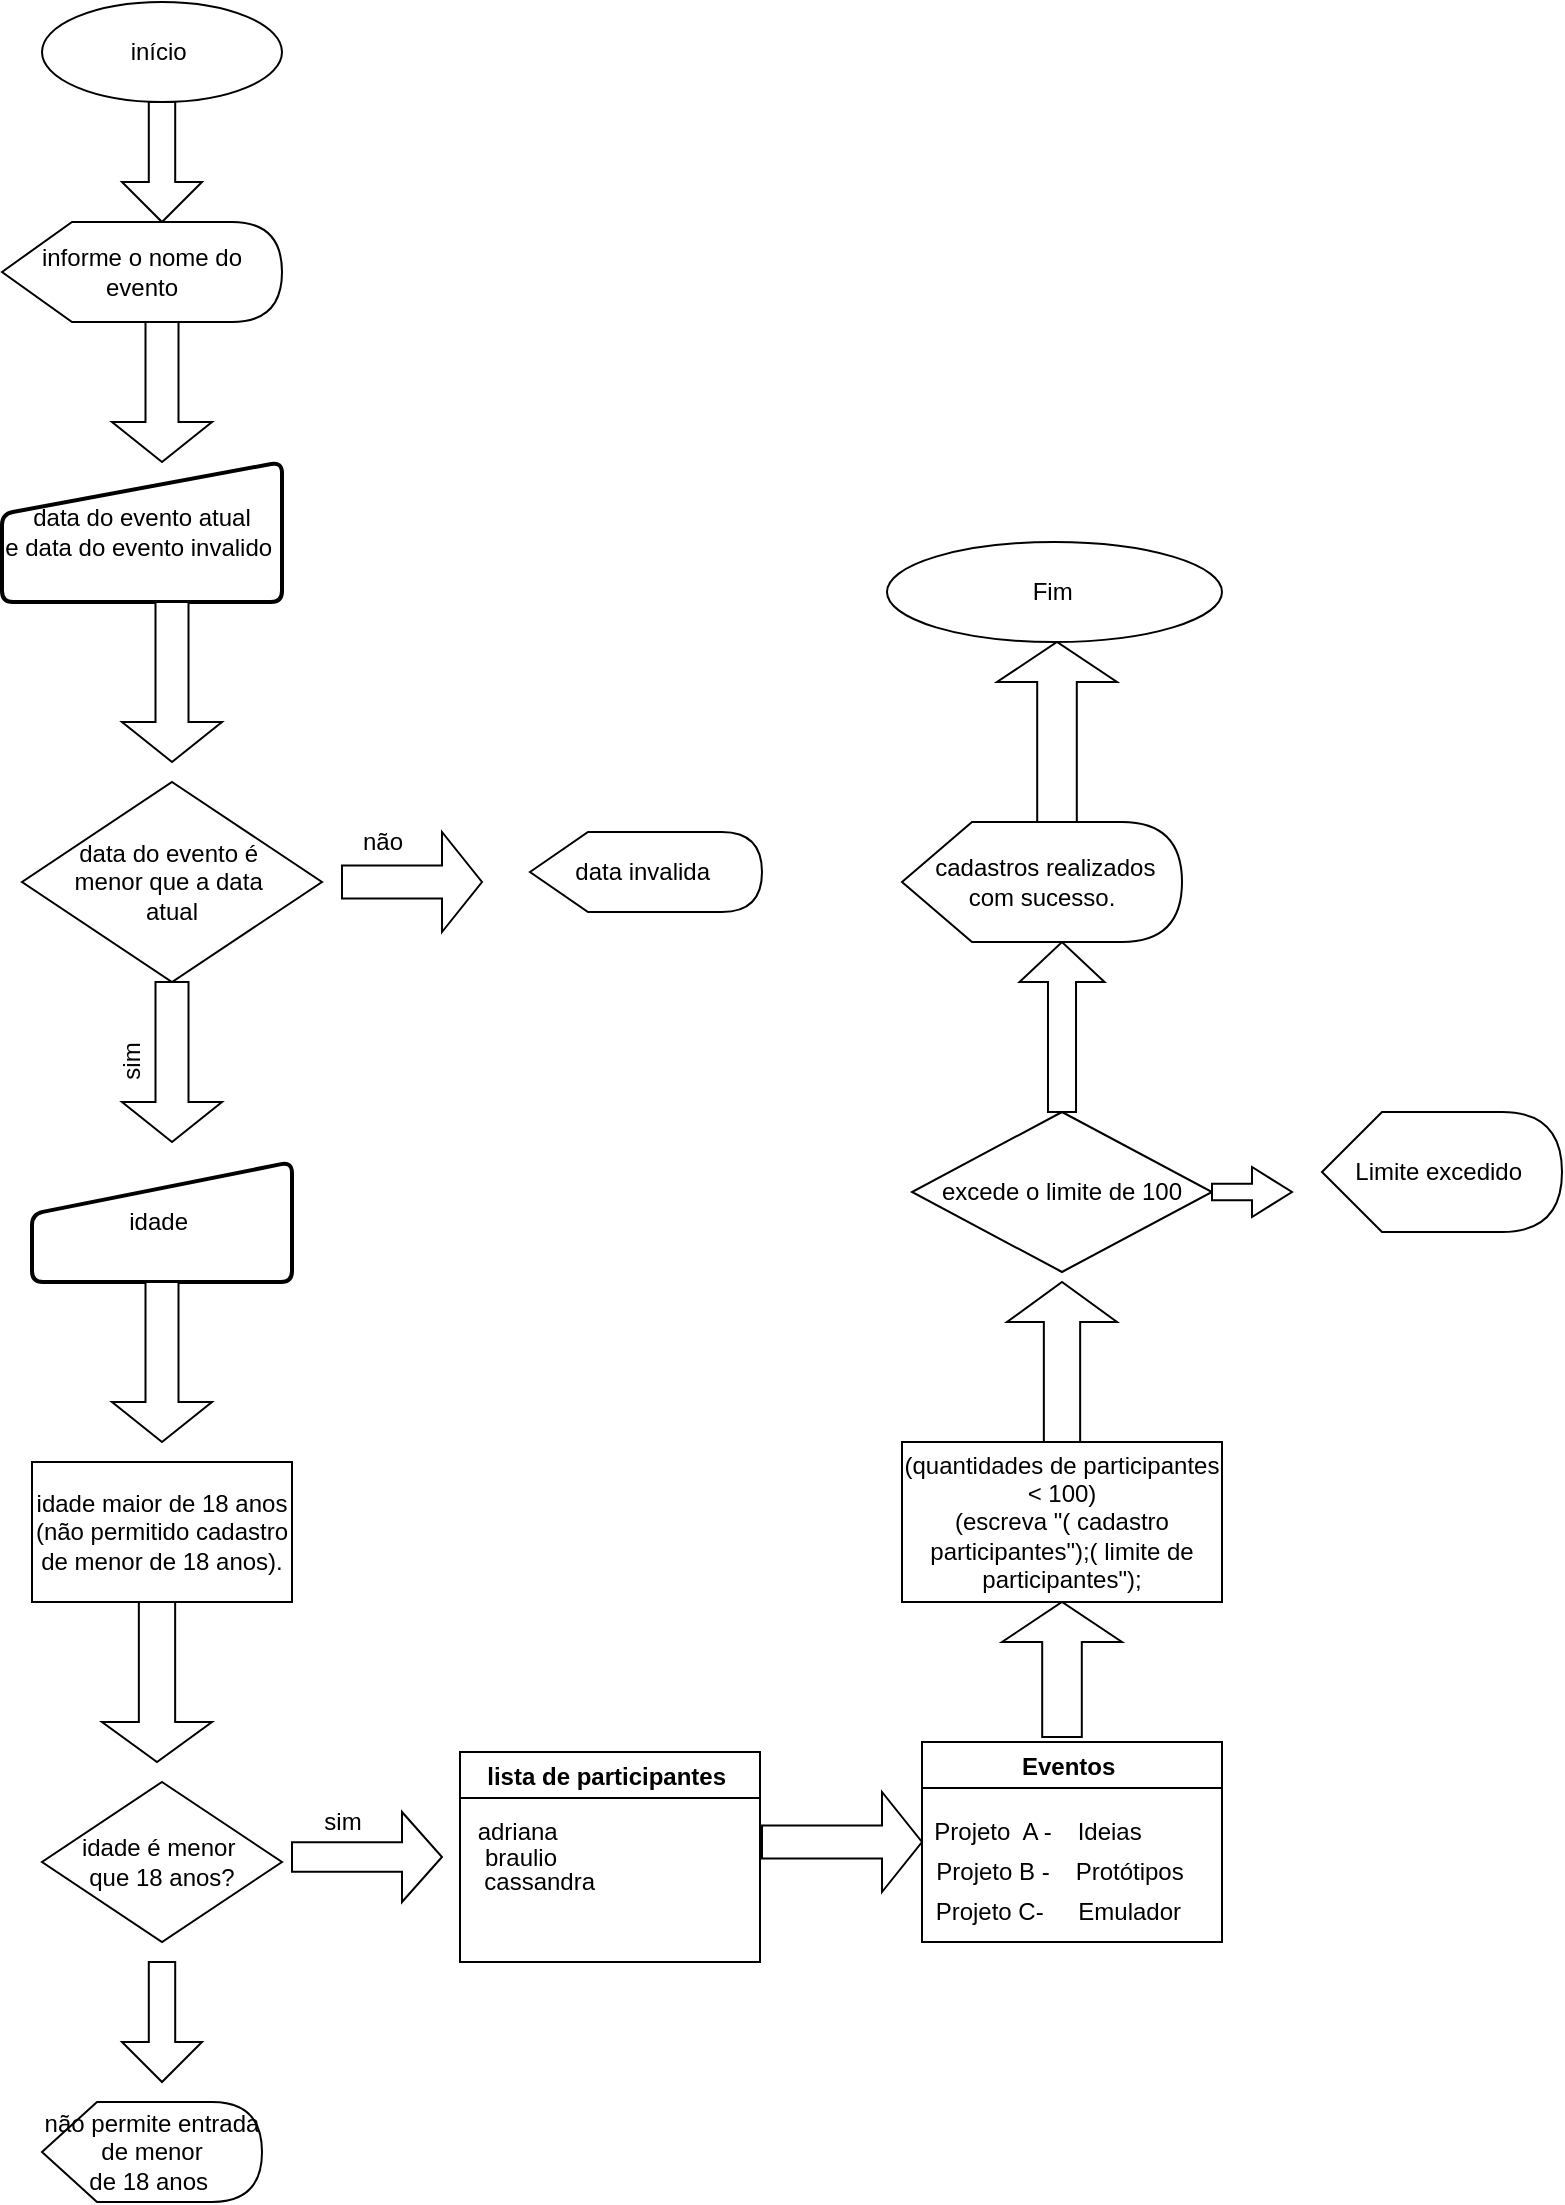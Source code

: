 <mxfile version="15.0.6" type="github"><diagram id="lEM92_KM1wv6VIslC_WT" name="Page-1"><mxGraphModel dx="868" dy="521" grid="1" gridSize="10" guides="1" tooltips="1" connect="1" arrows="1" fold="1" page="1" pageScale="1" pageWidth="827" pageHeight="1169" background="none" math="0" shadow="0"><root><mxCell id="0"/><mxCell id="1" parent="0"/><mxCell id="vh6AO2YDndCFiphCLwHA-2" value="início&amp;nbsp;" style="ellipse;whiteSpace=wrap;html=1;" parent="1" vertex="1"><mxGeometry x="130" y="30" width="120" height="50" as="geometry"/></mxCell><mxCell id="vh6AO2YDndCFiphCLwHA-5" value="" style="html=1;shadow=0;dashed=0;align=center;verticalAlign=middle;shape=mxgraph.arrows2.arrow;dy=0.67;dx=20;notch=0;direction=south;" parent="1" vertex="1"><mxGeometry x="170" y="80" width="40" height="60" as="geometry"/></mxCell><mxCell id="vh6AO2YDndCFiphCLwHA-6" value="informe o nome do evento" style="shape=display;whiteSpace=wrap;html=1;" parent="1" vertex="1"><mxGeometry x="110" y="140" width="140" height="50" as="geometry"/></mxCell><mxCell id="vh6AO2YDndCFiphCLwHA-7" value="" style="html=1;shadow=0;dashed=0;align=center;verticalAlign=middle;shape=mxgraph.arrows2.arrow;dy=0.67;dx=20;notch=0;direction=south;" parent="1" vertex="1"><mxGeometry x="165" y="190" width="50" height="70" as="geometry"/></mxCell><mxCell id="vh6AO2YDndCFiphCLwHA-8" value="data do evento atual&lt;br&gt;e data do evento invalido&amp;nbsp;" style="html=1;strokeWidth=2;shape=manualInput;whiteSpace=wrap;rounded=1;size=26;arcSize=11;" parent="1" vertex="1"><mxGeometry x="110" y="260" width="140" height="70" as="geometry"/></mxCell><mxCell id="vh6AO2YDndCFiphCLwHA-11" value="" style="html=1;shadow=0;dashed=0;align=center;verticalAlign=middle;shape=mxgraph.arrows2.arrow;dy=0.67;dx=20;notch=0;direction=south;" parent="1" vertex="1"><mxGeometry x="170" y="330" width="50" height="80" as="geometry"/></mxCell><mxCell id="vh6AO2YDndCFiphCLwHA-12" value="data do evento é&amp;nbsp;&lt;br&gt;menor que a data&amp;nbsp;&lt;br&gt;atual" style="rhombus;whiteSpace=wrap;html=1;" parent="1" vertex="1"><mxGeometry x="120" y="420" width="150" height="100" as="geometry"/></mxCell><mxCell id="vh6AO2YDndCFiphCLwHA-13" value="" style="html=1;shadow=0;dashed=0;align=center;verticalAlign=middle;shape=mxgraph.arrows2.arrow;dy=0.67;dx=20;notch=0;direction=south;" parent="1" vertex="1"><mxGeometry x="170" y="520" width="50" height="80" as="geometry"/></mxCell><mxCell id="vh6AO2YDndCFiphCLwHA-16" value="sim" style="text;html=1;align=center;verticalAlign=middle;resizable=0;points=[];autosize=1;strokeColor=none;fillColor=none;rotation=270;" parent="1" vertex="1"><mxGeometry x="160" y="550" width="30" height="20" as="geometry"/></mxCell><mxCell id="vh6AO2YDndCFiphCLwHA-18" value="" style="html=1;shadow=0;dashed=0;align=center;verticalAlign=middle;shape=mxgraph.arrows2.arrow;dy=0.67;dx=20;notch=0;" parent="1" vertex="1"><mxGeometry x="280" y="445" width="70" height="50" as="geometry"/></mxCell><mxCell id="vh6AO2YDndCFiphCLwHA-19" value="não" style="text;html=1;align=center;verticalAlign=middle;resizable=0;points=[];autosize=1;strokeColor=none;fillColor=none;" parent="1" vertex="1"><mxGeometry x="280" y="440" width="40" height="20" as="geometry"/></mxCell><mxCell id="vh6AO2YDndCFiphCLwHA-20" value="data invalida&amp;nbsp;" style="shape=display;whiteSpace=wrap;html=1;" parent="1" vertex="1"><mxGeometry x="374" y="445" width="116" height="40" as="geometry"/></mxCell><mxCell id="vh6AO2YDndCFiphCLwHA-21" value="idade&amp;nbsp;" style="html=1;strokeWidth=2;shape=manualInput;whiteSpace=wrap;rounded=1;size=26;arcSize=11;" parent="1" vertex="1"><mxGeometry x="125" y="610" width="130" height="60" as="geometry"/></mxCell><mxCell id="vh6AO2YDndCFiphCLwHA-23" value="" style="html=1;shadow=0;dashed=0;align=center;verticalAlign=middle;shape=mxgraph.arrows2.arrow;dy=0.67;dx=20;notch=0;direction=south;" parent="1" vertex="1"><mxGeometry x="165" y="670" width="50" height="80" as="geometry"/></mxCell><mxCell id="vh6AO2YDndCFiphCLwHA-26" value="idade maior de 18 anos&lt;br&gt;(não permitido cadastro de menor de 18 anos)." style="rounded=0;whiteSpace=wrap;html=1;" parent="1" vertex="1"><mxGeometry x="125" y="760" width="130" height="70" as="geometry"/></mxCell><mxCell id="vh6AO2YDndCFiphCLwHA-27" value="idade é menor&amp;nbsp;&lt;br&gt;que 18 anos?" style="rhombus;whiteSpace=wrap;html=1;" parent="1" vertex="1"><mxGeometry x="130" y="920" width="120" height="80" as="geometry"/></mxCell><mxCell id="vh6AO2YDndCFiphCLwHA-28" value="" style="html=1;shadow=0;dashed=0;align=center;verticalAlign=middle;shape=mxgraph.arrows2.arrow;dy=0.67;dx=20;notch=0;direction=south;" parent="1" vertex="1"><mxGeometry x="160" y="830" width="55" height="80" as="geometry"/></mxCell><mxCell id="vh6AO2YDndCFiphCLwHA-29" value="" style="html=1;shadow=0;dashed=0;align=center;verticalAlign=middle;shape=mxgraph.arrows2.arrow;dy=0.67;dx=20;notch=0;" parent="1" vertex="1"><mxGeometry x="255" y="935" width="75" height="45" as="geometry"/></mxCell><mxCell id="vh6AO2YDndCFiphCLwHA-30" value="sim" style="text;html=1;align=center;verticalAlign=middle;resizable=0;points=[];autosize=1;strokeColor=none;fillColor=none;" parent="1" vertex="1"><mxGeometry x="265" y="930" width="30" height="20" as="geometry"/></mxCell><mxCell id="vh6AO2YDndCFiphCLwHA-31" value="" style="html=1;shadow=0;dashed=0;align=center;verticalAlign=middle;shape=mxgraph.arrows2.arrow;dy=0.67;dx=20;notch=0;direction=south;" parent="1" vertex="1"><mxGeometry x="170" y="1010" width="40" height="60" as="geometry"/></mxCell><mxCell id="vh6AO2YDndCFiphCLwHA-33" value="não permite entrada de menor&lt;br&gt;de 18 anos&amp;nbsp;" style="shape=display;whiteSpace=wrap;html=1;" parent="1" vertex="1"><mxGeometry x="130" y="1080" width="110" height="50" as="geometry"/></mxCell><mxCell id="vh6AO2YDndCFiphCLwHA-34" value="lista de participantes " style="swimlane;" parent="1" vertex="1"><mxGeometry x="339" y="905" width="150" height="105" as="geometry"/></mxCell><mxCell id="vh6AO2YDndCFiphCLwHA-35" value="adriana&amp;nbsp;" style="text;html=1;align=center;verticalAlign=middle;resizable=0;points=[];autosize=1;strokeColor=none;fillColor=none;" parent="vh6AO2YDndCFiphCLwHA-34" vertex="1"><mxGeometry y="30" width="60" height="20" as="geometry"/></mxCell><mxCell id="vh6AO2YDndCFiphCLwHA-36" value="braulio" style="text;html=1;align=center;verticalAlign=middle;resizable=0;points=[];autosize=1;strokeColor=none;fillColor=none;" parent="vh6AO2YDndCFiphCLwHA-34" vertex="1"><mxGeometry x="5" y="42.5" width="50" height="20" as="geometry"/></mxCell><mxCell id="vh6AO2YDndCFiphCLwHA-37" value="cassandra&amp;nbsp;" style="text;html=1;align=center;verticalAlign=middle;resizable=0;points=[];autosize=1;strokeColor=none;fillColor=none;" parent="1" vertex="1"><mxGeometry x="345" y="960" width="70" height="20" as="geometry"/></mxCell><mxCell id="vh6AO2YDndCFiphCLwHA-38" value="" style="html=1;shadow=0;dashed=0;align=center;verticalAlign=middle;shape=mxgraph.arrows2.arrow;dy=0.67;dx=20;notch=0;" parent="1" vertex="1"><mxGeometry x="490" y="925" width="80" height="50" as="geometry"/></mxCell><mxCell id="vh6AO2YDndCFiphCLwHA-39" value="Eventos " style="swimlane;" parent="1" vertex="1"><mxGeometry x="570" y="900" width="150" height="100" as="geometry"/></mxCell><mxCell id="vh6AO2YDndCFiphCLwHA-40" value="&amp;nbsp; &amp;nbsp; &amp;nbsp; Projeto&amp;nbsp; A -" style="text;html=1;align=center;verticalAlign=middle;resizable=0;points=[];autosize=1;strokeColor=none;fillColor=none;" parent="vh6AO2YDndCFiphCLwHA-39" vertex="1"><mxGeometry x="-20" y="35" width="90" height="20" as="geometry"/></mxCell><mxCell id="vh6AO2YDndCFiphCLwHA-43" value="Projeto B -" style="text;html=1;align=center;verticalAlign=middle;resizable=0;points=[];autosize=1;strokeColor=none;fillColor=none;" parent="vh6AO2YDndCFiphCLwHA-39" vertex="1"><mxGeometry y="55" width="70" height="20" as="geometry"/></mxCell><mxCell id="vh6AO2YDndCFiphCLwHA-44" value="Projeto C-&amp;nbsp;" style="text;html=1;align=center;verticalAlign=middle;resizable=0;points=[];autosize=1;strokeColor=none;fillColor=none;" parent="vh6AO2YDndCFiphCLwHA-39" vertex="1"><mxGeometry y="75" width="70" height="20" as="geometry"/></mxCell><mxCell id="vh6AO2YDndCFiphCLwHA-45" value="Emulador&amp;nbsp;" style="text;html=1;align=center;verticalAlign=middle;resizable=0;points=[];autosize=1;strokeColor=none;fillColor=none;" parent="vh6AO2YDndCFiphCLwHA-39" vertex="1"><mxGeometry x="70" y="75" width="70" height="20" as="geometry"/></mxCell><mxCell id="vh6AO2YDndCFiphCLwHA-46" value="Protótipos&amp;nbsp;" style="text;html=1;align=center;verticalAlign=middle;resizable=0;points=[];autosize=1;strokeColor=none;fillColor=none;" parent="vh6AO2YDndCFiphCLwHA-39" vertex="1"><mxGeometry x="70" y="55" width="70" height="20" as="geometry"/></mxCell><mxCell id="vh6AO2YDndCFiphCLwHA-47" value="Ideias&amp;nbsp;" style="text;html=1;align=center;verticalAlign=middle;resizable=0;points=[];autosize=1;strokeColor=none;fillColor=none;" parent="vh6AO2YDndCFiphCLwHA-39" vertex="1"><mxGeometry x="70" y="35" width="50" height="20" as="geometry"/></mxCell><mxCell id="vh6AO2YDndCFiphCLwHA-51" value="" style="html=1;shadow=0;dashed=0;align=center;verticalAlign=middle;shape=mxgraph.arrows2.arrow;dy=0.67;dx=20;notch=0;direction=north;" parent="1" vertex="1"><mxGeometry x="610" y="830" width="60" height="67.5" as="geometry"/></mxCell><mxCell id="vh6AO2YDndCFiphCLwHA-52" value="(quantidades de participantes&lt;br&gt;&amp;lt; 100)&lt;br&gt;(escreva &quot;( cadastro participantes&quot;);( limite de participantes&quot;);" style="whiteSpace=wrap;html=1;" parent="1" vertex="1"><mxGeometry x="560" y="750" width="160" height="80" as="geometry"/></mxCell><mxCell id="vh6AO2YDndCFiphCLwHA-53" value="" style="html=1;shadow=0;dashed=0;align=center;verticalAlign=middle;shape=mxgraph.arrows2.arrow;dy=0.67;dx=20;notch=0;direction=north;" parent="1" vertex="1"><mxGeometry x="612.5" y="670" width="55" height="80" as="geometry"/></mxCell><mxCell id="vh6AO2YDndCFiphCLwHA-54" value="excede o limite de 100" style="rhombus;whiteSpace=wrap;html=1;shadow=0;dashed=0;" parent="1" vertex="1"><mxGeometry x="565" y="585" width="150" height="80" as="geometry"/></mxCell><mxCell id="vh6AO2YDndCFiphCLwHA-56" value="" style="html=1;shadow=0;dashed=0;align=center;verticalAlign=middle;shape=mxgraph.arrows2.arrow;dy=0.67;dx=20;notch=0;direction=north;" parent="1" vertex="1"><mxGeometry x="618.75" y="500" width="42.5" height="85" as="geometry"/></mxCell><mxCell id="vh6AO2YDndCFiphCLwHA-59" value="&amp;nbsp; cadastros realizados&amp;nbsp;&lt;br&gt;com sucesso." style="shape=display;whiteSpace=wrap;html=1;" parent="1" vertex="1"><mxGeometry x="560" y="440" width="140" height="60" as="geometry"/></mxCell><mxCell id="vh6AO2YDndCFiphCLwHA-60" value="" style="html=1;shadow=0;dashed=0;align=center;verticalAlign=middle;shape=mxgraph.arrows2.arrow;dy=0.67;dx=20;notch=0;direction=north;" parent="1" vertex="1"><mxGeometry x="607.5" y="350" width="60" height="90" as="geometry"/></mxCell><mxCell id="vh6AO2YDndCFiphCLwHA-62" value="Fim&amp;nbsp;" style="ellipse;whiteSpace=wrap;html=1;" parent="1" vertex="1"><mxGeometry x="552.5" y="300" width="167.5" height="50" as="geometry"/></mxCell><mxCell id="vh6AO2YDndCFiphCLwHA-63" value="Limite excedido&amp;nbsp;" style="shape=display;whiteSpace=wrap;html=1;" parent="1" vertex="1"><mxGeometry x="770" y="585" width="120" height="60" as="geometry"/></mxCell><mxCell id="vh6AO2YDndCFiphCLwHA-64" value="" style="html=1;shadow=0;dashed=0;align=center;verticalAlign=middle;shape=mxgraph.arrows2.arrow;dy=0.67;dx=20;notch=0;" parent="1" vertex="1"><mxGeometry x="715" y="612.5" width="40" height="25" as="geometry"/></mxCell></root></mxGraphModel></diagram></mxfile>